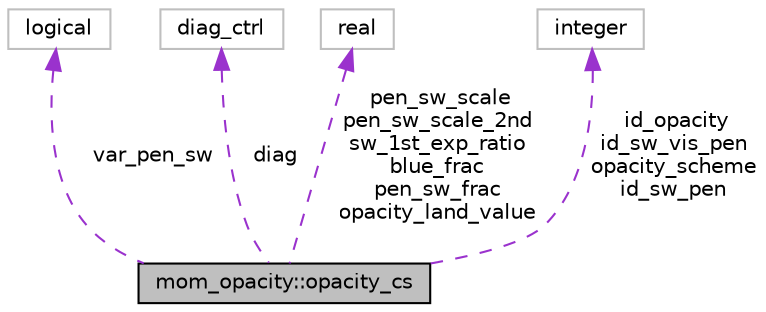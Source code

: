 digraph "mom_opacity::opacity_cs"
{
 // INTERACTIVE_SVG=YES
 // LATEX_PDF_SIZE
  edge [fontname="Helvetica",fontsize="10",labelfontname="Helvetica",labelfontsize="10"];
  node [fontname="Helvetica",fontsize="10",shape=record];
  Node1 [label="mom_opacity::opacity_cs",height=0.2,width=0.4,color="black", fillcolor="grey75", style="filled", fontcolor="black",tooltip="The control structure with paramters for the MOM_opacity module."];
  Node2 -> Node1 [dir="back",color="darkorchid3",fontsize="10",style="dashed",label=" var_pen_sw" ,fontname="Helvetica"];
  Node2 [label="logical",height=0.2,width=0.4,color="grey75", fillcolor="white", style="filled",tooltip=" "];
  Node3 -> Node1 [dir="back",color="darkorchid3",fontsize="10",style="dashed",label=" diag" ,fontname="Helvetica"];
  Node3 [label="diag_ctrl",height=0.2,width=0.4,color="grey75", fillcolor="white", style="filled",tooltip=" "];
  Node4 -> Node1 [dir="back",color="darkorchid3",fontsize="10",style="dashed",label=" pen_sw_scale\npen_sw_scale_2nd\nsw_1st_exp_ratio\nblue_frac\npen_sw_frac\nopacity_land_value" ,fontname="Helvetica"];
  Node4 [label="real",height=0.2,width=0.4,color="grey75", fillcolor="white", style="filled",tooltip=" "];
  Node5 -> Node1 [dir="back",color="darkorchid3",fontsize="10",style="dashed",label=" id_opacity\nid_sw_vis_pen\nopacity_scheme\nid_sw_pen" ,fontname="Helvetica"];
  Node5 [label="integer",height=0.2,width=0.4,color="grey75", fillcolor="white", style="filled",tooltip=" "];
}
